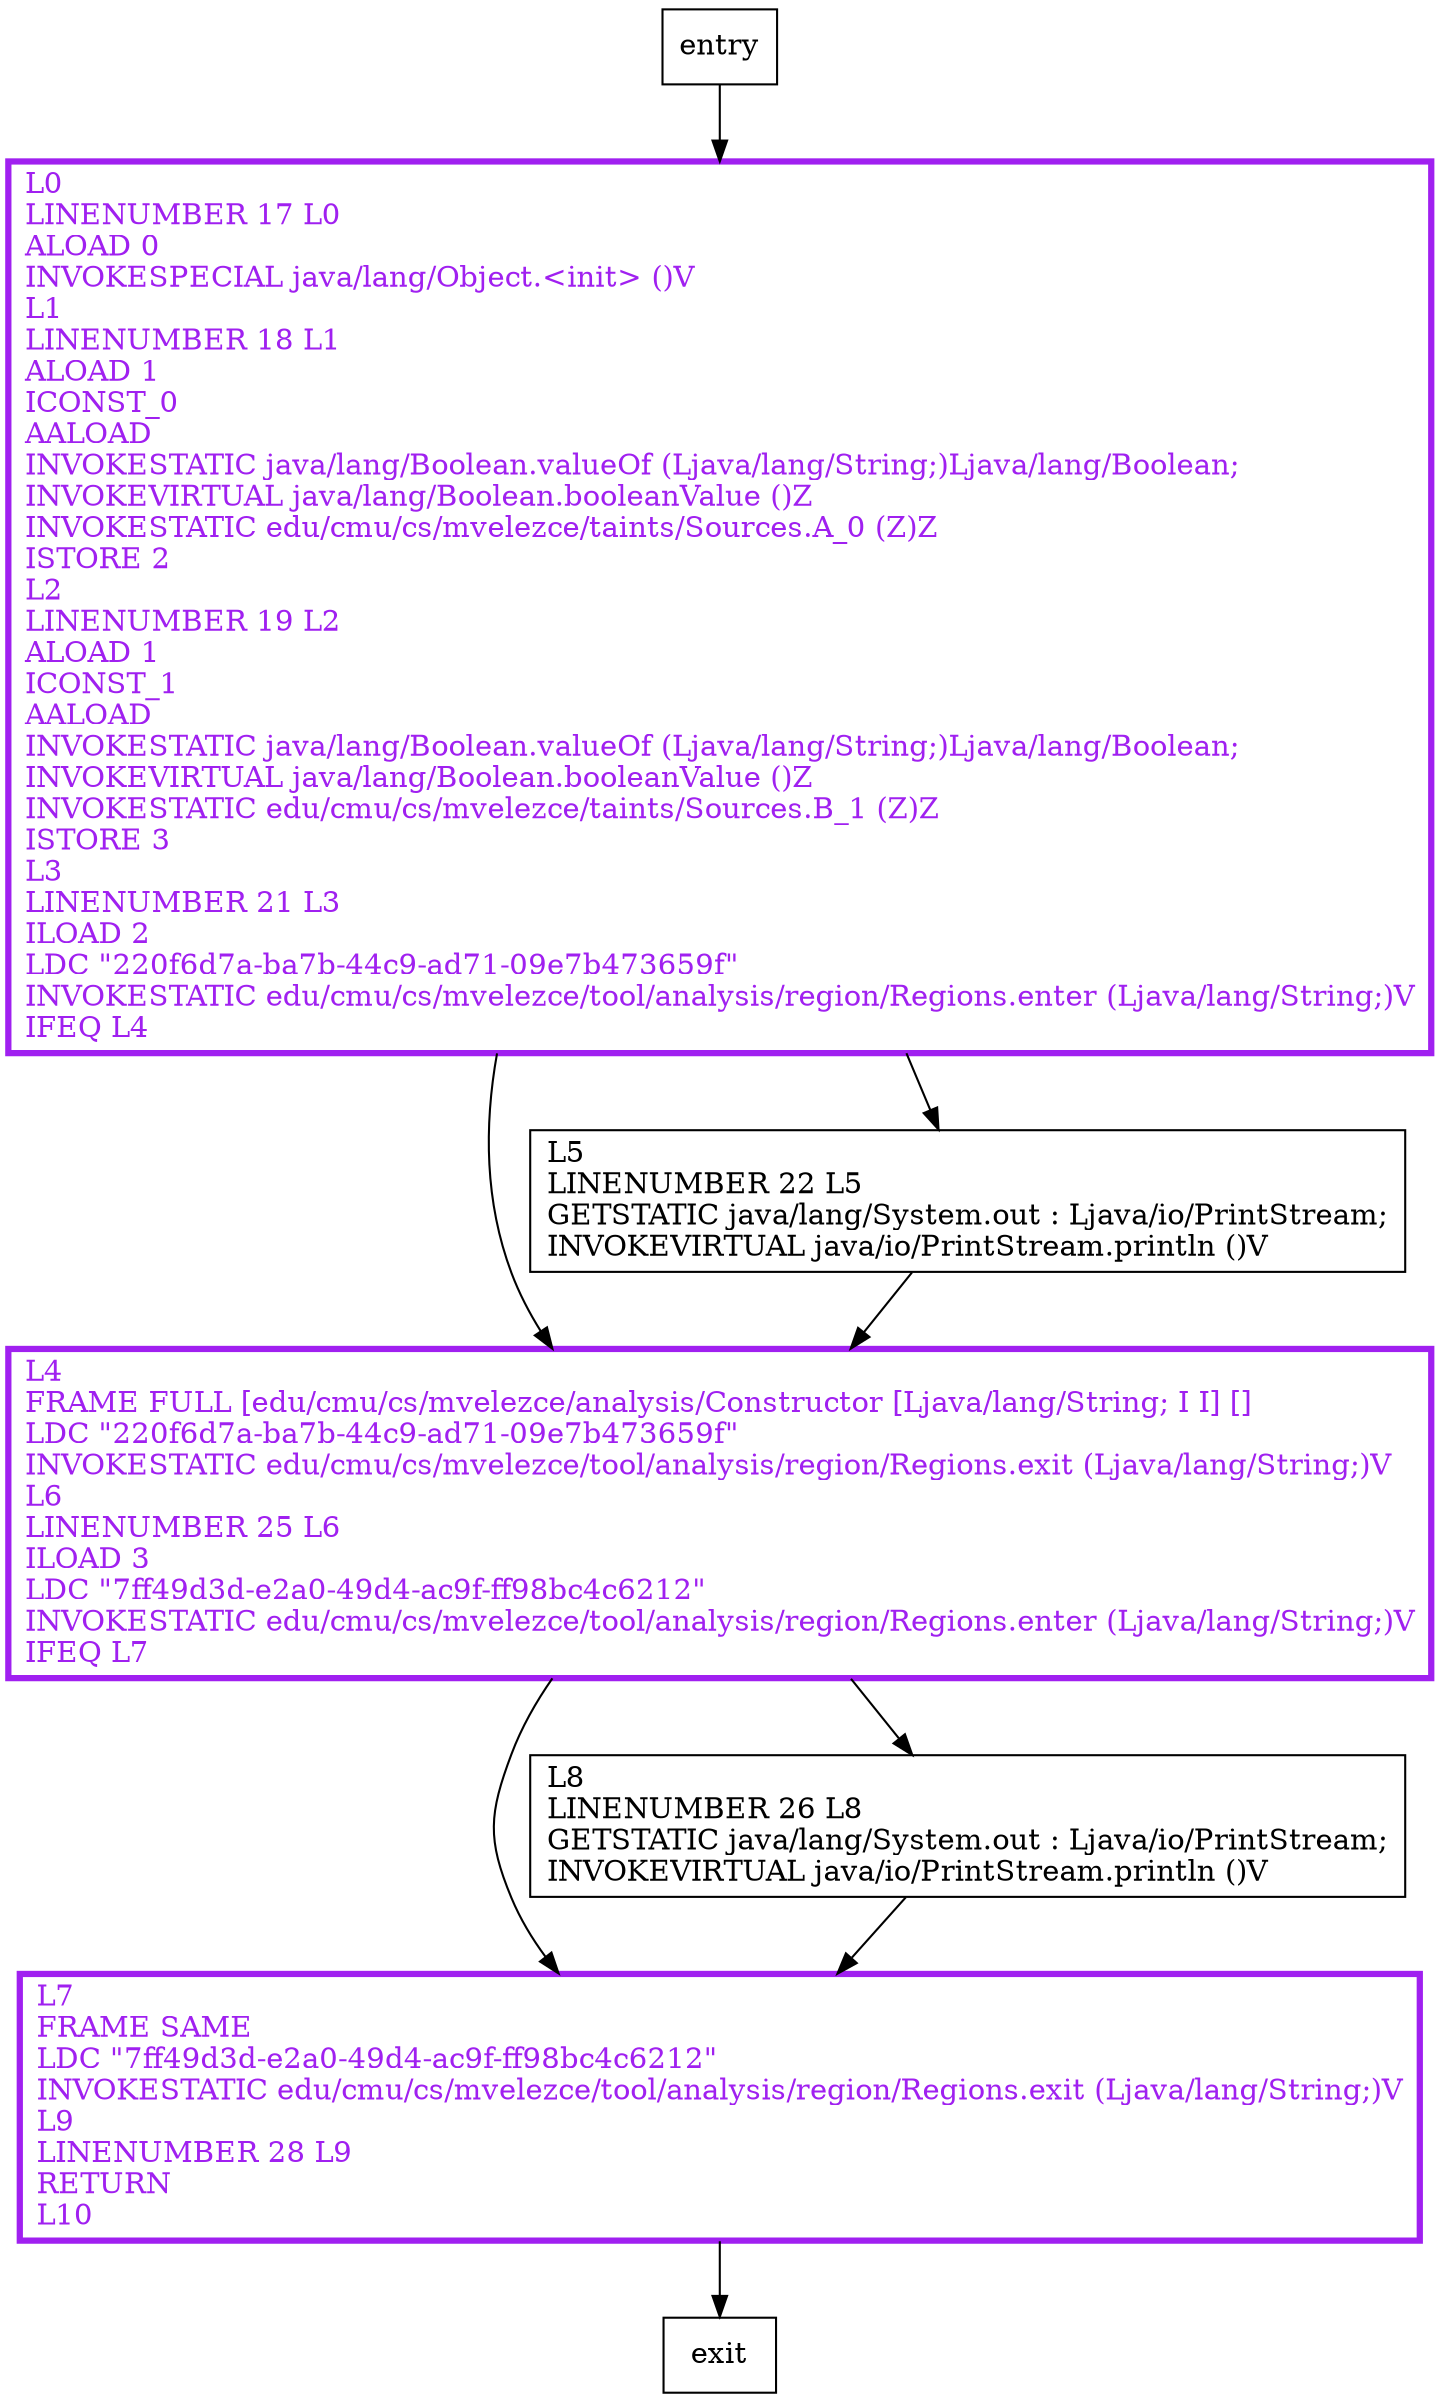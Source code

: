digraph <init> {
node [shape=record];
283430552 [label="L7\lFRAME SAME\lLDC \"7ff49d3d-e2a0-49d4-ac9f-ff98bc4c6212\"\lINVOKESTATIC edu/cmu/cs/mvelezce/tool/analysis/region/Regions.exit (Ljava/lang/String;)V\lL9\lLINENUMBER 28 L9\lRETURN\lL10\l"];
611621587 [label="L4\lFRAME FULL [edu/cmu/cs/mvelezce/analysis/Constructor [Ljava/lang/String; I I] []\lLDC \"220f6d7a-ba7b-44c9-ad71-09e7b473659f\"\lINVOKESTATIC edu/cmu/cs/mvelezce/tool/analysis/region/Regions.exit (Ljava/lang/String;)V\lL6\lLINENUMBER 25 L6\lILOAD 3\lLDC \"7ff49d3d-e2a0-49d4-ac9f-ff98bc4c6212\"\lINVOKESTATIC edu/cmu/cs/mvelezce/tool/analysis/region/Regions.enter (Ljava/lang/String;)V\lIFEQ L7\l"];
1483869881 [label="L0\lLINENUMBER 17 L0\lALOAD 0\lINVOKESPECIAL java/lang/Object.\<init\> ()V\lL1\lLINENUMBER 18 L1\lALOAD 1\lICONST_0\lAALOAD\lINVOKESTATIC java/lang/Boolean.valueOf (Ljava/lang/String;)Ljava/lang/Boolean;\lINVOKEVIRTUAL java/lang/Boolean.booleanValue ()Z\lINVOKESTATIC edu/cmu/cs/mvelezce/taints/Sources.A_0 (Z)Z\lISTORE 2\lL2\lLINENUMBER 19 L2\lALOAD 1\lICONST_1\lAALOAD\lINVOKESTATIC java/lang/Boolean.valueOf (Ljava/lang/String;)Ljava/lang/Boolean;\lINVOKEVIRTUAL java/lang/Boolean.booleanValue ()Z\lINVOKESTATIC edu/cmu/cs/mvelezce/taints/Sources.B_1 (Z)Z\lISTORE 3\lL3\lLINENUMBER 21 L3\lILOAD 2\lLDC \"220f6d7a-ba7b-44c9-ad71-09e7b473659f\"\lINVOKESTATIC edu/cmu/cs/mvelezce/tool/analysis/region/Regions.enter (Ljava/lang/String;)V\lIFEQ L4\l"];
391491302 [label="L5\lLINENUMBER 22 L5\lGETSTATIC java/lang/System.out : Ljava/io/PrintStream;\lINVOKEVIRTUAL java/io/PrintStream.println ()V\l"];
1479218402 [label="L8\lLINENUMBER 26 L8\lGETSTATIC java/lang/System.out : Ljava/io/PrintStream;\lINVOKEVIRTUAL java/io/PrintStream.println ()V\l"];
entry;
exit;
283430552 -> exit;
entry -> 1483869881;
611621587 -> 283430552;
611621587 -> 1479218402;
1483869881 -> 611621587;
1483869881 -> 391491302;
391491302 -> 611621587;
1479218402 -> 283430552;
283430552[fontcolor="purple", penwidth=3, color="purple"];
611621587[fontcolor="purple", penwidth=3, color="purple"];
1483869881[fontcolor="purple", penwidth=3, color="purple"];
}
